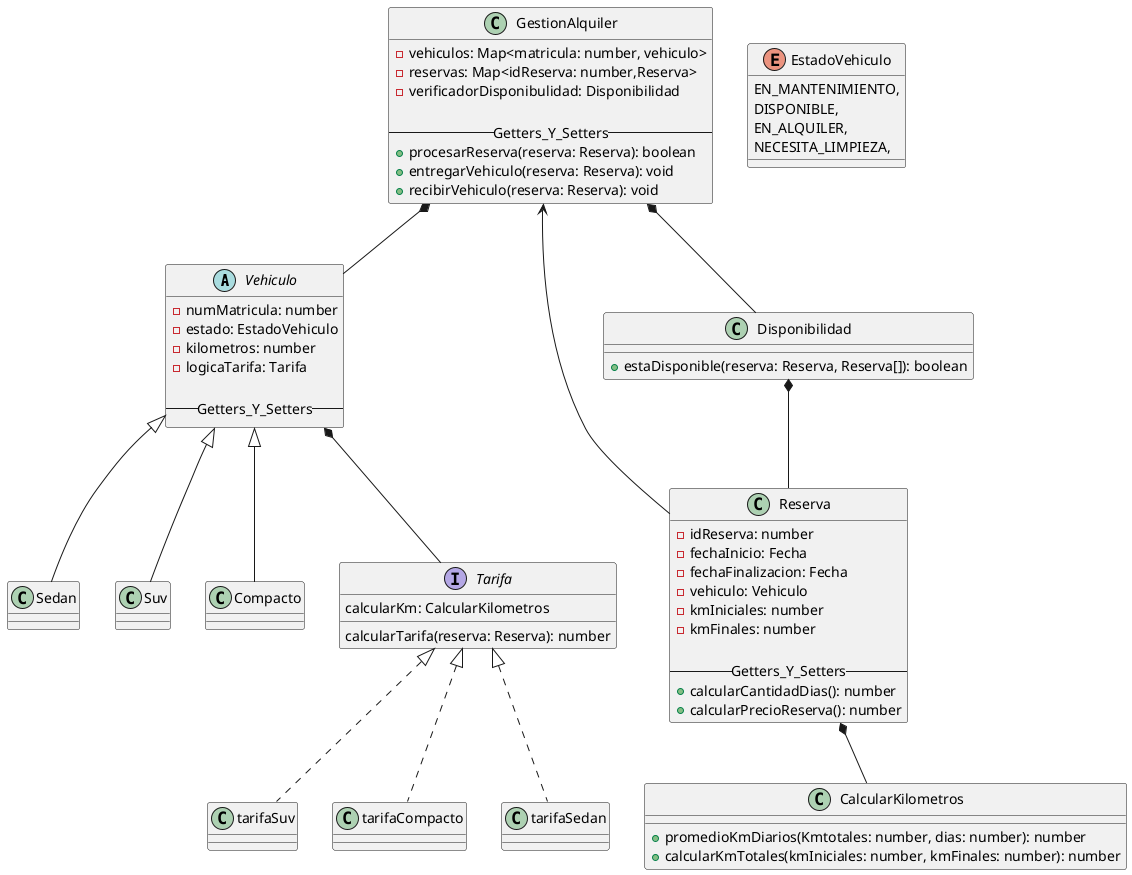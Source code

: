 @startuml name prototipoTP

abstract class Vehiculo{
    -numMatricula: number
    -estado: EstadoVehiculo
    -kilometros: number
    -logicaTarifa: Tarifa

    --Getters_Y_Setters--
}

class Sedan extends Vehiculo{}
class Suv extends Vehiculo{}
class Compacto extends Vehiculo{}

interface Tarifa{
    calcularKm: CalcularKilometros
    calcularTarifa(reserva: Reserva): number
}

class tarifaSuv implements Tarifa{}

class tarifaCompacto implements Tarifa{}

class tarifaSedan implements Tarifa{}

class Reserva{
    -idReserva: number
    -fechaInicio: Fecha
    -fechaFinalizacion: Fecha
    -vehiculo: Vehiculo
    -kmIniciales: number
    -kmFinales: number

    --Getters_Y_Setters--
    +calcularCantidadDias(): number
    +calcularPrecioReserva(): number
}

class CalcularKilometros{
    +promedioKmDiarios(Kmtotales: number, dias: number): number
    +calcularKmTotales(kmIniciales: number, kmFinales: number): number
}

enum EstadoVehiculo{
    EN_MANTENIMIENTO,
    DISPONIBLE,
    EN_ALQUILER,
    NECESITA_LIMPIEZA,
}

class GestionAlquiler{
    -vehiculos: Map<matricula: number, vehiculo>
    -reservas: Map<idReserva: number,Reserva>
    -verificadorDisponibulidad: Disponibilidad

    --Getters_Y_Setters--
    +procesarReserva(reserva: Reserva): boolean
    +entregarVehiculo(reserva: Reserva): void
    +recibirVehiculo(reserva: Reserva): void
}

class Disponibilidad{
    +estaDisponible(reserva: Reserva, Reserva[]): boolean
}


' Relaciones
Vehiculo *-- Tarifa
GestionAlquiler *-- Vehiculo
Disponibilidad *-- Reserva
Reserva *-- CalcularKilometros
GestionAlquiler *-- Disponibilidad
GestionAlquiler <-- Reserva

@enduml

